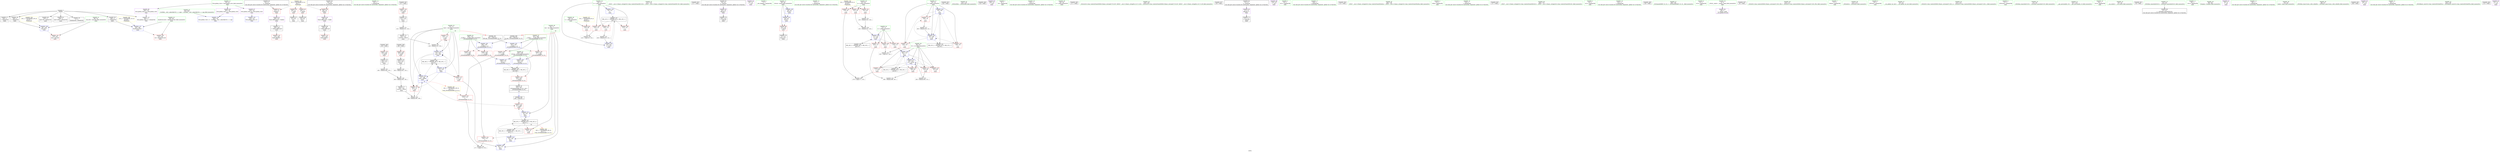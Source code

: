 digraph "SVFG" {
	label="SVFG";

	Node0x5645b728f0c0 [shape=record,color=grey,label="{NodeID: 0\nNullPtr}"];
	Node0x5645b728f0c0 -> Node0x5645b72aa910[style=solid];
	Node0x5645b728f0c0 -> Node0x5645b72aaa10[style=solid];
	Node0x5645b728f0c0 -> Node0x5645b72aaae0[style=solid];
	Node0x5645b728f0c0 -> Node0x5645b72aabb0[style=solid];
	Node0x5645b728f0c0 -> Node0x5645b72aac80[style=solid];
	Node0x5645b728f0c0 -> Node0x5645b72aad50[style=solid];
	Node0x5645b728f0c0 -> Node0x5645b72afcf0[style=solid];
	Node0x5645b72a9a60 [shape=record,color=red,label="{NodeID: 97\n107\<--23\nvtable4\<--\nmain\n}"];
	Node0x5645b72a9a60 -> Node0x5645b72ac730[style=solid];
	Node0x5645b72a7280 [shape=record,color=green,label="{NodeID: 14\n95\<--1\n\<--dummyObj\nCan only get source location for instruction, argument, global var or function.}"];
	Node0x5645b72a95a0 [shape=record,color=red,label="{NodeID: 111\n155\<--74\n\<--sum\nmain\n}"];
	Node0x5645b72a95a0 -> Node0x5645b72b5440[style=solid];
	Node0x5645b72a7f90 [shape=record,color=green,label="{NodeID: 28\n60\<--61\nt\<--t_field_insensitive\nmain\n}"];
	Node0x5645b72a7f90 -> Node0x5645b72a9c00[style=solid];
	Node0x5645b72d0180 [shape=record,color=black,label="{NodeID: 291\n263 = PHI(74, )\n0th arg _ZSt3maxIxERKT_S2_S2_ }"];
	Node0x5645b72d0180 -> Node0x5645b72b0bc0[style=solid];
	Node0x5645b72af300 [shape=record,color=red,label="{NodeID: 125\n183\<--182\n\<--call26\nmain\n}"];
	Node0x5645b72af300 -> Node0x5645b72ab9a0[style=solid];
	Node0x5645b72a8b80 [shape=record,color=green,label="{NodeID: 42\n115\<--116\n_ZNSt7__cxx1112basic_stringIcSt11char_traitsIcESaIcEEC1Ev\<--_ZNSt7__cxx1112basic_stringIcSt11char_traitsIcESaIcEEC1Ev_field_insensitive\n}"];
	Node0x5645b72d19c0 [shape=record,color=black,label="{NodeID: 305\n217 = PHI()\n}"];
	Node0x5645b72b52c0 [shape=record,color=grey,label="{NodeID: 222\n226 = Binary(225, 121, )\n}"];
	Node0x5645b72b52c0 -> Node0x5645b72b0a20[style=solid];
	Node0x5645b72afec0 [shape=record,color=blue,label="{NodeID: 139\n70\<--121\nz\<--\nmain\n}"];
	Node0x5645b72afec0 -> Node0x5645b72bd1f0[style=dashed];
	Node0x5645b72aa910 [shape=record,color=black,label="{NodeID: 56\n2\<--3\ndummyVal\<--dummyVal\n}"];
	Node0x5645b72b67c0 [shape=record,color=grey,label="{NodeID: 236\n125 = cmp(123, 124, )\n}"];
	Node0x5645b72b0a20 [shape=record,color=blue,label="{NodeID: 153\n70\<--226\nz\<--inc53\nmain\n}"];
	Node0x5645b72b0a20 -> Node0x5645b72bd1f0[style=dashed];
	Node0x5645b72ab590 [shape=record,color=black,label="{NodeID: 70\n103\<--102\n\<--add.ptr\nmain\n}"];
	Node0x5645b72ac0f0 [shape=record,color=purple,label="{NodeID: 84\n92\<--15\n\<--.str.3\nmain\n}"];
	Node0x5645b728f410 [shape=record,color=green,label="{NodeID: 1\n7\<--1\n__dso_handle\<--dummyObj\nGlob }"];
	Node0x5645b72a9b30 [shape=record,color=red,label="{NodeID: 98\n231\<--58\n\<--retval\nmain\n}"];
	Node0x5645b72a9b30 -> Node0x5645b72abc10[style=solid];
	Node0x5645b72a7350 [shape=record,color=green,label="{NodeID: 15\n121\<--1\n\<--dummyObj\nCan only get source location for instruction, argument, global var or function.}"];
	Node0x5645b72a9670 [shape=record,color=red,label="{NodeID: 112\n172\<--74\n\<--sum\nmain\n}"];
	Node0x5645b72a9670 -> Node0x5645b72b0610[style=solid];
	Node0x5645b72a8060 [shape=record,color=green,label="{NodeID: 29\n62\<--63\nn\<--n_field_insensitive\nmain\n}"];
	Node0x5645b72a8060 -> Node0x5645b72a9cd0[style=solid];
	Node0x5645b72a8060 -> Node0x5645b72a9da0[style=solid];
	Node0x5645b72a8060 -> Node0x5645b72a9e70[style=solid];
	Node0x5645b72d0c60 [shape=record,color=black,label="{NodeID: 292\n104 = PHI()\n}"];
	Node0x5645b72af3d0 [shape=record,color=red,label="{NodeID: 126\n190\<--189\n\<--call31\nmain\n}"];
	Node0x5645b72af3d0 -> Node0x5645b72aba70[style=solid];
	Node0x5645b72a8c80 [shape=record,color=green,label="{NodeID: 43\n118\<--119\n_ZNSirsERx\<--_ZNSirsERx_field_insensitive\n}"];
	Node0x5645b72d1ac0 [shape=record,color=black,label="{NodeID: 306\n219 = PHI()\n}"];
	Node0x5645b72b5440 [shape=record,color=grey,label="{NodeID: 223\n156 = Binary(155, 154, )\n}"];
	Node0x5645b72b5440 -> Node0x5645b72b02d0[style=solid];
	Node0x5645b72aff90 [shape=record,color=blue,label="{NodeID: 140\n72\<--135\nx\<--sub\nmain\n}"];
	Node0x5645b72aff90 -> Node0x5645b72a9330[style=dashed];
	Node0x5645b72aff90 -> Node0x5645b72a9400[style=dashed];
	Node0x5645b72aff90 -> Node0x5645b72a94d0[style=dashed];
	Node0x5645b72aff90 -> Node0x5645b72bd6f0[style=dashed];
	Node0x5645b72aaa10 [shape=record,color=black,label="{NodeID: 57\n163\<--3\n\<--dummyVal\nmain\n}"];
	Node0x5645b72bd1f0 [shape=record,color=black,label="{NodeID: 237\nMR_14V_3 = PHI(MR_14V_4, MR_14V_2, )\npts\{71 \}\n}"];
	Node0x5645b72bd1f0 -> Node0x5645b72aa0e0[style=dashed];
	Node0x5645b72bd1f0 -> Node0x5645b72a9190[style=dashed];
	Node0x5645b72bd1f0 -> Node0x5645b72a9260[style=dashed];
	Node0x5645b72bd1f0 -> Node0x5645b72b0a20[style=dashed];
	Node0x5645b72b0af0 [shape=record,color=blue,label="{NodeID: 154\n58\<--83\nretval\<--\nmain\n}"];
	Node0x5645b72b0af0 -> Node0x5645b72a9b30[style=dashed];
	Node0x5645b72ab660 [shape=record,color=black,label="{NodeID: 71\n109\<--108\n\<--vbase.offset.ptr5\nmain\n}"];
	Node0x5645b72ab660 -> Node0x5645b72af160[style=solid];
	Node0x5645b72ac1c0 [shape=record,color=purple,label="{NodeID: 85\n208\<--24\n\<--.str.4\nmain\n}"];
	Node0x5645b7290d40 [shape=record,color=green,label="{NodeID: 2\n8\<--1\n.str\<--dummyObj\nGlob }"];
	Node0x5645b72a9c00 [shape=record,color=red,label="{NodeID: 99\n124\<--60\n\<--t\nmain\n}"];
	Node0x5645b72a9c00 -> Node0x5645b72b67c0[style=solid];
	Node0x5645b72a7420 [shape=record,color=green,label="{NodeID: 16\n134\<--1\n\<--dummyObj\nCan only get source location for instruction, argument, global var or function.}"];
	Node0x5645b72a9740 [shape=record,color=red,label="{NodeID: 113\n195\<--74\n\<--sum\nmain\n}"];
	Node0x5645b72a9740 -> Node0x5645b72b5bc0[style=solid];
	Node0x5645b72a8130 [shape=record,color=green,label="{NodeID: 30\n64\<--65\ns\<--s_field_insensitive\nmain\n}"];
	Node0x5645b72d0d60 [shape=record,color=black,label="{NodeID: 293\n117 = PHI()\n}"];
	Node0x5645b72af4a0 [shape=record,color=red,label="{NodeID: 127\n201\<--198\n\<--call38\nmain\n}"];
	Node0x5645b72af4a0 -> Node0x5645b72b0880[style=solid];
	Node0x5645b72a8d80 [shape=record,color=green,label="{NodeID: 44\n129\<--130\n_ZStrsIcSt11char_traitsIcESaIcEERSt13basic_istreamIT_T0_ES7_RNSt7__cxx1112basic_stringIS4_S5_T1_EE\<--_ZStrsIcSt11char_traitsIcESaIcEERSt13basic_istreamIT_T0_ES7_RNSt7__cxx1112basic_stringIS4_S5_T1_EE_field_insensitive\n}"];
	Node0x5645b72d2290 [shape=record,color=black,label="{NodeID: 307\n220 = PHI()\n}"];
	Node0x5645b72b55c0 [shape=record,color=grey,label="{NodeID: 224\n188 = Binary(186, 187, )\n}"];
	Node0x5645b72b0060 [shape=record,color=blue,label="{NodeID: 141\n74\<--138\nsum\<--\nmain\n}"];
	Node0x5645b72b0060 -> Node0x5645b72a95a0[style=dashed];
	Node0x5645b72b0060 -> Node0x5645b72a9670[style=dashed];
	Node0x5645b72b0060 -> Node0x5645b72a9740[style=dashed];
	Node0x5645b72b0060 -> Node0x5645b72b02d0[style=dashed];
	Node0x5645b72b0060 -> Node0x5645b72b07b0[style=dashed];
	Node0x5645b72b0060 -> Node0x5645b72bdbf0[style=dashed];
	Node0x5645b72aaae0 [shape=record,color=black,label="{NodeID: 58\n164\<--3\n\<--dummyVal\nmain\n}"];
	Node0x5645b72aaae0 -> Node0x5645b72b0470[style=solid];
	Node0x5645b72bd6f0 [shape=record,color=black,label="{NodeID: 238\nMR_16V_2 = PHI(MR_16V_3, MR_16V_1, )\npts\{73 \}\n}"];
	Node0x5645b72bd6f0 -> Node0x5645b72aff90[style=dashed];
	Node0x5645b72b0bc0 [shape=record,color=blue,label="{NodeID: 155\n267\<--263\n__a.addr\<--__a\n_ZSt3maxIxERKT_S2_S2_\n}"];
	Node0x5645b72b0bc0 -> Node0x5645b72af640[style=dashed];
	Node0x5645b72b0bc0 -> Node0x5645b72af710[style=dashed];
	Node0x5645b72ab730 [shape=record,color=black,label="{NodeID: 72\n112\<--111\n\<--add.ptr7\nmain\n}"];
	Node0x5645b72ac290 [shape=record,color=purple,label="{NodeID: 86\n216\<--26\n\<--.str.5\nmain\n}"];
	Node0x5645b7290dd0 [shape=record,color=green,label="{NodeID: 3\n10\<--1\n.str.1\<--dummyObj\nGlob }"];
	Node0x5645b72a9cd0 [shape=record,color=red,label="{NodeID: 100\n131\<--62\n\<--n\nmain\n}"];
	Node0x5645b72a9cd0 -> Node0x5645b72b58c0[style=solid];
	Node0x5645b72a74f0 [shape=record,color=green,label="{NodeID: 17\n138\<--1\n\<--dummyObj\nCan only get source location for instruction, argument, global var or function.}"];
	Node0x5645b72a9810 [shape=record,color=red,label="{NodeID: 114\n218\<--76\n\<--mx\nmain\n}"];
	Node0x5645b72a8200 [shape=record,color=green,label="{NodeID: 31\n66\<--67\nexn.slot\<--exn.slot_field_insensitive\nmain\n}"];
	Node0x5645b72a8200 -> Node0x5645b72a9f40[style=solid];
	Node0x5645b72a8200 -> Node0x5645b72b0470[style=solid];
	Node0x5645b72d0e60 [shape=record,color=black,label="{NodeID: 294\n113 = PHI()\n}"];
	Node0x5645b72af570 [shape=record,color=red,label="{NodeID: 128\n285\<--265\n\<--retval\n_ZSt3maxIxERKT_S2_S2_\n}"];
	Node0x5645b72af570 -> Node0x5645b72abce0[style=solid];
	Node0x5645b72a8e80 [shape=record,color=green,label="{NodeID: 45\n148\<--149\n_ZNSt7__cxx1112basic_stringIcSt11char_traitsIcESaIcEEixEm\<--_ZNSt7__cxx1112basic_stringIcSt11char_traitsIcESaIcEEixEm_field_insensitive\n}"];
	Node0x5645b72d2390 [shape=record,color=black,label="{NodeID: 308\n264 = PHI(76, )\n1st arg _ZSt3maxIxERKT_S2_S2_ }"];
	Node0x5645b72d2390 -> Node0x5645b72b0c90[style=solid];
	Node0x5645b72b5740 [shape=record,color=grey,label="{NodeID: 225\n205 = Binary(204, 121, )\n}"];
	Node0x5645b72b5740 -> Node0x5645b72b0950[style=solid];
	Node0x5645b72b0130 [shape=record,color=blue,label="{NodeID: 142\n76\<--138\nmx\<--\nmain\n}"];
	Node0x5645b72b0130 -> Node0x5645b72b0610[style=dashed];
	Node0x5645b72aabb0 [shape=record,color=black,label="{NodeID: 59\n166\<--3\n\<--dummyVal\nmain\n}"];
	Node0x5645b72aabb0 -> Node0x5645b72b0540[style=solid];
	Node0x5645b72bdbf0 [shape=record,color=black,label="{NodeID: 239\nMR_18V_2 = PHI(MR_18V_6, MR_18V_1, )\npts\{75 \}\n}"];
	Node0x5645b72bdbf0 -> Node0x5645b72b0060[style=dashed];
	Node0x5645b72b0c90 [shape=record,color=blue,label="{NodeID: 156\n269\<--264\n__b.addr\<--__b\n_ZSt3maxIxERKT_S2_S2_\n}"];
	Node0x5645b72b0c90 -> Node0x5645b72af7e0[style=dashed];
	Node0x5645b72b0c90 -> Node0x5645b72af8b0[style=dashed];
	Node0x5645b72ab800 [shape=record,color=black,label="{NodeID: 73\n151\<--150\nconv\<--\nmain\n}"];
	Node0x5645b72ab800 -> Node0x5645b72b5140[style=solid];
	Node0x5645b72ac360 [shape=record,color=purple,label="{NodeID: 87\n302\<--28\nllvm.global_ctors_0\<--llvm.global_ctors\nGlob }"];
	Node0x5645b72ac360 -> Node0x5645b72afb20[style=solid];
	Node0x5645b7290e80 [shape=record,color=green,label="{NodeID: 4\n12\<--1\nstdin\<--dummyObj\nGlob }"];
	Node0x5645b72c48f0 [shape=record,color=yellow,style=double,label="{NodeID: 267\n18V_1 = ENCHI(MR_18V_0)\npts\{75 \}\nFun[_ZSt3maxIxERKT_S2_S2_]}"];
	Node0x5645b72c48f0 -> Node0x5645b72af980[style=dashed];
	Node0x5645b72a9da0 [shape=record,color=red,label="{NodeID: 101\n132\<--62\n\<--n\nmain\n}"];
	Node0x5645b72a9da0 -> Node0x5645b72b6040[style=solid];
	Node0x5645b72a75c0 [shape=record,color=green,label="{NodeID: 18\n153\<--1\n\<--dummyObj\nCan only get source location for instruction, argument, global var or function.}"];
	Node0x5645b72aeb60 [shape=record,color=red,label="{NodeID: 115\n142\<--78\n\<--i\nmain\n}"];
	Node0x5645b72aeb60 -> Node0x5645b72b6640[style=solid];
	Node0x5645b72a82d0 [shape=record,color=green,label="{NodeID: 32\n68\<--69\nehselector.slot\<--ehselector.slot_field_insensitive\nmain\n}"];
	Node0x5645b72a82d0 -> Node0x5645b72aa010[style=solid];
	Node0x5645b72a82d0 -> Node0x5645b72b0540[style=solid];
	Node0x5645b72d0f60 [shape=record,color=black,label="{NodeID: 295\n127 = PHI()\n}"];
	Node0x5645b72af640 [shape=record,color=red,label="{NodeID: 129\n273\<--267\n\<--__a.addr\n_ZSt3maxIxERKT_S2_S2_\n}"];
	Node0x5645b72af640 -> Node0x5645b72af980[style=solid];
	Node0x5645b72a8f80 [shape=record,color=green,label="{NodeID: 46\n169\<--170\n_ZNSt7__cxx1112basic_stringIcSt11char_traitsIcESaIcEED1Ev\<--_ZNSt7__cxx1112basic_stringIcSt11char_traitsIcESaIcEED1Ev_field_insensitive\n}"];
	Node0x5645b72b58c0 [shape=record,color=grey,label="{NodeID: 226\n135 = Binary(131, 133, )\n}"];
	Node0x5645b72b58c0 -> Node0x5645b72aff90[style=solid];
	Node0x5645b72b0200 [shape=record,color=blue,label="{NodeID: 143\n78\<--138\ni\<--\nmain\n}"];
	Node0x5645b72b0200 -> Node0x5645b72aeb60[style=dashed];
	Node0x5645b72b0200 -> Node0x5645b72aebf0[style=dashed];
	Node0x5645b72b0200 -> Node0x5645b72aec80[style=dashed];
	Node0x5645b72b0200 -> Node0x5645b72b03a0[style=dashed];
	Node0x5645b72b0200 -> Node0x5645b72be5f0[style=dashed];
	Node0x5645b72aac80 [shape=record,color=black,label="{NodeID: 60\n235\<--3\nlpad.val\<--dummyVal\nmain\n}"];
	Node0x5645b72be0f0 [shape=record,color=black,label="{NodeID: 240\nMR_20V_2 = PHI(MR_20V_5, MR_20V_1, )\npts\{77 \}\n}"];
	Node0x5645b72be0f0 -> Node0x5645b72b0130[style=dashed];
	Node0x5645b72b0d60 [shape=record,color=blue,label="{NodeID: 157\n265\<--279\nretval\<--\n_ZSt3maxIxERKT_S2_S2_\n}"];
	Node0x5645b72b0d60 -> Node0x5645b72bf9f0[style=dashed];
	Node0x5645b72ab8d0 [shape=record,color=black,label="{NodeID: 74\n154\<--152\nconv20\<--sub19\nmain\n}"];
	Node0x5645b72ab8d0 -> Node0x5645b72b5440[style=solid];
	Node0x5645b72ac460 [shape=record,color=purple,label="{NodeID: 88\n303\<--28\nllvm.global_ctors_1\<--llvm.global_ctors\nGlob }"];
	Node0x5645b72ac460 -> Node0x5645b72afbf0[style=solid];
	Node0x5645b7290f10 [shape=record,color=green,label="{NodeID: 5\n13\<--1\n.str.2\<--dummyObj\nGlob }"];
	Node0x5645b72c4a00 [shape=record,color=yellow,style=double,label="{NodeID: 268\n20V_1 = ENCHI(MR_20V_0)\npts\{77 \}\nFun[_ZSt3maxIxERKT_S2_S2_]}"];
	Node0x5645b72c4a00 -> Node0x5645b72afa50[style=dashed];
	Node0x5645b72a9e70 [shape=record,color=red,label="{NodeID: 102\n178\<--62\n\<--n\nmain\n}"];
	Node0x5645b72a9e70 -> Node0x5645b72b6340[style=solid];
	Node0x5645b72a76c0 [shape=record,color=green,label="{NodeID: 19\n221\<--1\n\<--dummyObj\nCan only get source location for instruction, argument, global var or function.}"];
	Node0x5645b72aebf0 [shape=record,color=red,label="{NodeID: 116\n146\<--78\n\<--i\nmain\n}"];
	Node0x5645b72a83a0 [shape=record,color=green,label="{NodeID: 33\n70\<--71\nz\<--z_field_insensitive\nmain\n}"];
	Node0x5645b72a83a0 -> Node0x5645b72aa0e0[style=solid];
	Node0x5645b72a83a0 -> Node0x5645b72a9190[style=solid];
	Node0x5645b72a83a0 -> Node0x5645b72a9260[style=solid];
	Node0x5645b72a83a0 -> Node0x5645b72afec0[style=solid];
	Node0x5645b72a83a0 -> Node0x5645b72b0a20[style=solid];
	Node0x5645b72d10c0 [shape=record,color=black,label="{NodeID: 296\n128 = PHI()\n}"];
	Node0x5645b72af710 [shape=record,color=red,label="{NodeID: 130\n282\<--267\n\<--__a.addr\n_ZSt3maxIxERKT_S2_S2_\n}"];
	Node0x5645b72af710 -> Node0x5645b72b0e30[style=solid];
	Node0x5645b72a9080 [shape=record,color=green,label="{NodeID: 47\n199\<--200\n_ZSt3maxIxERKT_S2_S2_\<--_ZSt3maxIxERKT_S2_S2__field_insensitive\n}"];
	Node0x5645b72b5a40 [shape=record,color=grey,label="{NodeID: 227\n160 = Binary(159, 121, )\n}"];
	Node0x5645b72b5a40 -> Node0x5645b72b03a0[style=solid];
	Node0x5645b72b02d0 [shape=record,color=blue,label="{NodeID: 144\n74\<--156\nsum\<--add\nmain\n}"];
	Node0x5645b72b02d0 -> Node0x5645b72a95a0[style=dashed];
	Node0x5645b72b02d0 -> Node0x5645b72a9670[style=dashed];
	Node0x5645b72b02d0 -> Node0x5645b72a9740[style=dashed];
	Node0x5645b72b02d0 -> Node0x5645b72b02d0[style=dashed];
	Node0x5645b72b02d0 -> Node0x5645b72b07b0[style=dashed];
	Node0x5645b72b02d0 -> Node0x5645b72bdbf0[style=dashed];
	Node0x5645b72aad50 [shape=record,color=black,label="{NodeID: 61\n236\<--3\nlpad.val55\<--dummyVal\nmain\n}"];
	Node0x5645b72be5f0 [shape=record,color=black,label="{NodeID: 241\nMR_22V_2 = PHI(MR_22V_4, MR_22V_1, )\npts\{79 \}\n}"];
	Node0x5645b72be5f0 -> Node0x5645b72b0200[style=dashed];
	Node0x5645b72b0e30 [shape=record,color=blue,label="{NodeID: 158\n265\<--282\nretval\<--\n_ZSt3maxIxERKT_S2_S2_\n}"];
	Node0x5645b72b0e30 -> Node0x5645b72bf9f0[style=dashed];
	Node0x5645b72ab9a0 [shape=record,color=black,label="{NodeID: 75\n184\<--183\nconv27\<--\nmain\n}"];
	Node0x5645b72ab9a0 -> Node0x5645b72b61c0[style=solid];
	Node0x5645b72c2bf0 [shape=record,color=yellow,style=double,label="{NodeID: 255\n2V_1 = ENCHI(MR_2V_0)\npts\{1 \}\nFun[main]}"];
	Node0x5645b72c2bf0 -> Node0x5645b72ac9a0[style=dashed];
	Node0x5645b72c2bf0 -> Node0x5645b72aca70[style=dashed];
	Node0x5645b72c2bf0 -> Node0x5645b72a9990[style=dashed];
	Node0x5645b72c2bf0 -> Node0x5645b72a9a60[style=dashed];
	Node0x5645b72ac560 [shape=record,color=purple,label="{NodeID: 89\n304\<--28\nllvm.global_ctors_2\<--llvm.global_ctors\nGlob }"];
	Node0x5645b72ac560 -> Node0x5645b72afcf0[style=solid];
	Node0x5645b7290fa0 [shape=record,color=green,label="{NodeID: 6\n15\<--1\n.str.3\<--dummyObj\nGlob }"];
	Node0x5645b72a9f40 [shape=record,color=red,label="{NodeID: 103\n233\<--66\nexn\<--exn.slot\nmain\n}"];
	Node0x5645b72a77c0 [shape=record,color=green,label="{NodeID: 20\n4\<--6\n_ZStL8__ioinit\<--_ZStL8__ioinit_field_insensitive\nGlob }"];
	Node0x5645b72a77c0 -> Node0x5645b72abdb0[style=solid];
	Node0x5645b72aec80 [shape=record,color=red,label="{NodeID: 117\n159\<--78\n\<--i\nmain\n}"];
	Node0x5645b72aec80 -> Node0x5645b72b5a40[style=solid];
	Node0x5645b72a8470 [shape=record,color=green,label="{NodeID: 34\n72\<--73\nx\<--x_field_insensitive\nmain\n}"];
	Node0x5645b72a8470 -> Node0x5645b72a9330[style=solid];
	Node0x5645b72a8470 -> Node0x5645b72a9400[style=solid];
	Node0x5645b72a8470 -> Node0x5645b72a94d0[style=solid];
	Node0x5645b72a8470 -> Node0x5645b72aff90[style=solid];
	Node0x5645b72d1190 [shape=record,color=black,label="{NodeID: 297\n40 = PHI()\n}"];
	Node0x5645b72af7e0 [shape=record,color=red,label="{NodeID: 131\n275\<--269\n\<--__b.addr\n_ZSt3maxIxERKT_S2_S2_\n}"];
	Node0x5645b72af7e0 -> Node0x5645b72afa50[style=solid];
	Node0x5645b72aa1a0 [shape=record,color=green,label="{NodeID: 48\n210\<--211\n_ZStlsISt11char_traitsIcEERSt13basic_ostreamIcT_ES5_PKc\<--_ZStlsISt11char_traitsIcEERSt13basic_ostreamIcT_ES5_PKc_field_insensitive\n}"];
	Node0x5645b72b5bc0 [shape=record,color=grey,label="{NodeID: 228\n196 = Binary(195, 194, )\n}"];
	Node0x5645b72b5bc0 -> Node0x5645b72b07b0[style=solid];
	Node0x5645b72b03a0 [shape=record,color=blue,label="{NodeID: 145\n78\<--160\ni\<--inc\nmain\n}"];
	Node0x5645b72b03a0 -> Node0x5645b72aeb60[style=dashed];
	Node0x5645b72b03a0 -> Node0x5645b72aebf0[style=dashed];
	Node0x5645b72b03a0 -> Node0x5645b72aec80[style=dashed];
	Node0x5645b72b03a0 -> Node0x5645b72b03a0[style=dashed];
	Node0x5645b72b03a0 -> Node0x5645b72be5f0[style=dashed];
	Node0x5645b72aae20 [shape=record,color=black,label="{NodeID: 62\n19\<--18\n\<--_ZSt3cin\nCan only get source location for instruction, argument, global var or function.}"];
	Node0x5645b72aae20 -> Node0x5645b72ac800[style=solid];
	Node0x5645b72beaf0 [shape=record,color=black,label="{NodeID: 242\nMR_24V_2 = PHI(MR_24V_4, MR_24V_1, )\npts\{81 \}\n}"];
	Node0x5645b72beaf0 -> Node0x5645b72b06e0[style=dashed];
	Node0x5645b72aba70 [shape=record,color=black,label="{NodeID: 76\n191\<--190\nconv32\<--\nmain\n}"];
	Node0x5645b72aba70 -> Node0x5645b72b5d40[style=solid];
	Node0x5645b72ac660 [shape=record,color=purple,label="{NodeID: 90\n99\<--98\nvbase.offset.ptr\<--vtable\nmain\n}"];
	Node0x5645b72ac660 -> Node0x5645b72ab4c0[style=solid];
	Node0x5645b72a6e90 [shape=record,color=green,label="{NodeID: 7\n17\<--1\nstdout\<--dummyObj\nGlob }"];
	Node0x5645b72aa010 [shape=record,color=red,label="{NodeID: 104\n234\<--68\nsel\<--ehselector.slot\nmain\n}"];
	Node0x5645b72a78c0 [shape=record,color=green,label="{NodeID: 21\n28\<--32\nllvm.global_ctors\<--llvm.global_ctors_field_insensitive\nGlob }"];
	Node0x5645b72a78c0 -> Node0x5645b72ac360[style=solid];
	Node0x5645b72a78c0 -> Node0x5645b72ac460[style=solid];
	Node0x5645b72a78c0 -> Node0x5645b72ac560[style=solid];
	Node0x5645b72aed50 [shape=record,color=red,label="{NodeID: 118\n177\<--80\n\<--i21\nmain\n}"];
	Node0x5645b72aed50 -> Node0x5645b72b6340[style=solid];
	Node0x5645b72a8540 [shape=record,color=green,label="{NodeID: 35\n74\<--75\nsum\<--sum_field_insensitive\nmain\n|{|<s6>16}}"];
	Node0x5645b72a8540 -> Node0x5645b72a95a0[style=solid];
	Node0x5645b72a8540 -> Node0x5645b72a9670[style=solid];
	Node0x5645b72a8540 -> Node0x5645b72a9740[style=solid];
	Node0x5645b72a8540 -> Node0x5645b72b0060[style=solid];
	Node0x5645b72a8540 -> Node0x5645b72b02d0[style=solid];
	Node0x5645b72a8540 -> Node0x5645b72b07b0[style=solid];
	Node0x5645b72a8540:s6 -> Node0x5645b72d0180[style=solid,color=red];
	Node0x5645b72d1260 [shape=record,color=black,label="{NodeID: 298\n182 = PHI()\n}"];
	Node0x5645b72d1260 -> Node0x5645b72af300[style=solid];
	Node0x5645b72af8b0 [shape=record,color=red,label="{NodeID: 132\n279\<--269\n\<--__b.addr\n_ZSt3maxIxERKT_S2_S2_\n}"];
	Node0x5645b72af8b0 -> Node0x5645b72b0d60[style=solid];
	Node0x5645b72aa2a0 [shape=record,color=green,label="{NodeID: 49\n214\<--215\n_ZNSolsEx\<--_ZNSolsEx_field_insensitive\n}"];
	Node0x5645b72b5d40 [shape=record,color=grey,label="{NodeID: 229\n192 = Binary(191, 153, )\n}"];
	Node0x5645b72b5d40 -> Node0x5645b72b5ec0[style=solid];
	Node0x5645b72b0470 [shape=record,color=blue,label="{NodeID: 146\n66\<--164\nexn.slot\<--\nmain\n}"];
	Node0x5645b72b0470 -> Node0x5645b72a9f40[style=dashed];
	Node0x5645b72aaf20 [shape=record,color=black,label="{NodeID: 63\n20\<--18\n\<--_ZSt3cin\nCan only get source location for instruction, argument, global var or function.}"];
	Node0x5645b72aaf20 -> Node0x5645b72a9990[style=solid];
	Node0x5645b72abb40 [shape=record,color=black,label="{NodeID: 77\n194\<--193\nconv35\<--sub34\nmain\n}"];
	Node0x5645b72abb40 -> Node0x5645b72b5bc0[style=solid];
	Node0x5645b72c3820 [shape=record,color=yellow,style=double,label="{NodeID: 257\n6V_1 = ENCHI(MR_6V_0)\npts\{61 \}\nFun[main]}"];
	Node0x5645b72c3820 -> Node0x5645b72a9c00[style=dashed];
	Node0x5645b72ac730 [shape=record,color=purple,label="{NodeID: 91\n108\<--107\nvbase.offset.ptr5\<--vtable4\nmain\n}"];
	Node0x5645b72ac730 -> Node0x5645b72ab660[style=solid];
	Node0x5645b72a6f20 [shape=record,color=green,label="{NodeID: 8\n18\<--1\n_ZSt3cin\<--dummyObj\nGlob }"];
	Node0x5645b72aa0e0 [shape=record,color=red,label="{NodeID: 105\n123\<--70\n\<--z\nmain\n}"];
	Node0x5645b72aa0e0 -> Node0x5645b72b67c0[style=solid];
	Node0x5645b72a79c0 [shape=record,color=green,label="{NodeID: 22\n33\<--34\n__cxx_global_var_init\<--__cxx_global_var_init_field_insensitive\n}"];
	Node0x5645b72aee20 [shape=record,color=red,label="{NodeID: 119\n181\<--80\n\<--i21\nmain\n}"];
	Node0x5645b72a8610 [shape=record,color=green,label="{NodeID: 36\n76\<--77\nmx\<--mx_field_insensitive\nmain\n|{|<s4>16}}"];
	Node0x5645b72a8610 -> Node0x5645b72a9810[style=solid];
	Node0x5645b72a8610 -> Node0x5645b72b0130[style=solid];
	Node0x5645b72a8610 -> Node0x5645b72b0610[style=solid];
	Node0x5645b72a8610 -> Node0x5645b72b0880[style=solid];
	Node0x5645b72a8610:s4 -> Node0x5645b72d2390[style=solid,color=red];
	Node0x5645b72d13c0 [shape=record,color=black,label="{NodeID: 299\n189 = PHI()\n}"];
	Node0x5645b72d13c0 -> Node0x5645b72af3d0[style=solid];
	Node0x5645b72af980 [shape=record,color=red,label="{NodeID: 133\n274\<--273\n\<--\n_ZSt3maxIxERKT_S2_S2_\n}"];
	Node0x5645b72af980 -> Node0x5645b72b64c0[style=solid];
	Node0x5645b72aa3a0 [shape=record,color=green,label="{NodeID: 50\n222\<--223\n_ZStlsISt11char_traitsIcEERSt13basic_ostreamIcT_ES5_c\<--_ZStlsISt11char_traitsIcEERSt13basic_ostreamIcT_ES5_c_field_insensitive\n}"];
	Node0x5645b72b5ec0 [shape=record,color=grey,label="{NodeID: 230\n193 = Binary(185, 192, )\n}"];
	Node0x5645b72b5ec0 -> Node0x5645b72abb40[style=solid];
	Node0x5645b72b0540 [shape=record,color=blue,label="{NodeID: 147\n68\<--166\nehselector.slot\<--\nmain\n}"];
	Node0x5645b72b0540 -> Node0x5645b72aa010[style=dashed];
	Node0x5645b72ab020 [shape=record,color=black,label="{NodeID: 64\n22\<--21\n\<--_ZSt4cout\nCan only get source location for instruction, argument, global var or function.}"];
	Node0x5645b72ab020 -> Node0x5645b72ac8d0[style=solid];
	Node0x5645b72abc10 [shape=record,color=black,label="{NodeID: 78\n57\<--231\nmain_ret\<--\nmain\n}"];
	Node0x5645b72c3900 [shape=record,color=yellow,style=double,label="{NodeID: 258\n8V_1 = ENCHI(MR_8V_0)\npts\{63 \}\nFun[main]}"];
	Node0x5645b72c3900 -> Node0x5645b72a9cd0[style=dashed];
	Node0x5645b72c3900 -> Node0x5645b72a9da0[style=dashed];
	Node0x5645b72c3900 -> Node0x5645b72a9e70[style=dashed];
	Node0x5645b72ac800 [shape=record,color=purple,label="{NodeID: 92\n102\<--19\nadd.ptr\<--\nmain\n}"];
	Node0x5645b72ac800 -> Node0x5645b72ab590[style=solid];
	Node0x5645b72a6fb0 [shape=record,color=green,label="{NodeID: 9\n21\<--1\n_ZSt4cout\<--dummyObj\nGlob }"];
	Node0x5645b72a9190 [shape=record,color=red,label="{NodeID: 106\n212\<--70\n\<--z\nmain\n}"];
	Node0x5645b72a7ac0 [shape=record,color=green,label="{NodeID: 23\n37\<--38\n_ZNSt8ios_base4InitC1Ev\<--_ZNSt8ios_base4InitC1Ev_field_insensitive\n}"];
	Node0x5645b72aeef0 [shape=record,color=red,label="{NodeID: 120\n186\<--80\n\<--i21\nmain\n}"];
	Node0x5645b72aeef0 -> Node0x5645b72b55c0[style=solid];
	Node0x5645b72a86e0 [shape=record,color=green,label="{NodeID: 37\n78\<--79\ni\<--i_field_insensitive\nmain\n}"];
	Node0x5645b72a86e0 -> Node0x5645b72aeb60[style=solid];
	Node0x5645b72a86e0 -> Node0x5645b72aebf0[style=solid];
	Node0x5645b72a86e0 -> Node0x5645b72aec80[style=solid];
	Node0x5645b72a86e0 -> Node0x5645b72b0200[style=solid];
	Node0x5645b72a86e0 -> Node0x5645b72b03a0[style=solid];
	Node0x5645b72d14c0 [shape=record,color=black,label="{NodeID: 300\n198 = PHI(262, )\n}"];
	Node0x5645b72d14c0 -> Node0x5645b72af4a0[style=solid];
	Node0x5645b72afa50 [shape=record,color=red,label="{NodeID: 134\n276\<--275\n\<--\n_ZSt3maxIxERKT_S2_S2_\n}"];
	Node0x5645b72afa50 -> Node0x5645b72b64c0[style=solid];
	Node0x5645b72aa4a0 [shape=record,color=green,label="{NodeID: 51\n252\<--253\n__gxx_personality_v0\<--__gxx_personality_v0_field_insensitive\n}"];
	Node0x5645b72b6040 [shape=record,color=grey,label="{NodeID: 231\n133 = Binary(132, 134, )\n}"];
	Node0x5645b72b6040 -> Node0x5645b72b58c0[style=solid];
	Node0x5645b72b0610 [shape=record,color=blue,label="{NodeID: 148\n76\<--172\nmx\<--\nmain\n}"];
	Node0x5645b72b0610 -> Node0x5645b72c03f0[style=dashed];
	Node0x5645b72ab120 [shape=record,color=black,label="{NodeID: 65\n23\<--21\n\<--_ZSt4cout\nCan only get source location for instruction, argument, global var or function.}"];
	Node0x5645b72ab120 -> Node0x5645b72a9a60[style=solid];
	Node0x5645b72bf9f0 [shape=record,color=black,label="{NodeID: 245\nMR_28V_3 = PHI(MR_28V_4, MR_28V_2, )\npts\{266 \}\n}"];
	Node0x5645b72bf9f0 -> Node0x5645b72af570[style=dashed];
	Node0x5645b72abce0 [shape=record,color=black,label="{NodeID: 79\n262\<--285\n_ZSt3maxIxERKT_S2_S2__ret\<--\n_ZSt3maxIxERKT_S2_S2_\n|{<s0>16}}"];
	Node0x5645b72abce0:s0 -> Node0x5645b72d14c0[style=solid,color=blue];
	Node0x5645b72c39e0 [shape=record,color=yellow,style=double,label="{NodeID: 259\n10V_1 = ENCHI(MR_10V_0)\npts\{67 \}\nFun[main]}"];
	Node0x5645b72c39e0 -> Node0x5645b72b0470[style=dashed];
	Node0x5645b72ac8d0 [shape=record,color=purple,label="{NodeID: 93\n111\<--22\nadd.ptr7\<--\nmain\n}"];
	Node0x5645b72ac8d0 -> Node0x5645b72ab730[style=solid];
	Node0x5645b72a7040 [shape=record,color=green,label="{NodeID: 10\n24\<--1\n.str.4\<--dummyObj\nGlob }"];
	Node0x5645b72a9260 [shape=record,color=red,label="{NodeID: 107\n225\<--70\n\<--z\nmain\n}"];
	Node0x5645b72a9260 -> Node0x5645b72b52c0[style=solid];
	Node0x5645b72a7bc0 [shape=record,color=green,label="{NodeID: 24\n43\<--44\n__cxa_atexit\<--__cxa_atexit_field_insensitive\n}"];
	Node0x5645b72aefc0 [shape=record,color=red,label="{NodeID: 121\n204\<--80\n\<--i21\nmain\n}"];
	Node0x5645b72aefc0 -> Node0x5645b72b5740[style=solid];
	Node0x5645b72a87b0 [shape=record,color=green,label="{NodeID: 38\n80\<--81\ni21\<--i21_field_insensitive\nmain\n}"];
	Node0x5645b72a87b0 -> Node0x5645b72aed50[style=solid];
	Node0x5645b72a87b0 -> Node0x5645b72aee20[style=solid];
	Node0x5645b72a87b0 -> Node0x5645b72aeef0[style=solid];
	Node0x5645b72a87b0 -> Node0x5645b72aefc0[style=solid];
	Node0x5645b72a87b0 -> Node0x5645b72b06e0[style=solid];
	Node0x5645b72a87b0 -> Node0x5645b72b0950[style=solid];
	Node0x5645b72d1650 [shape=record,color=black,label="{NodeID: 301\n94 = PHI()\n}"];
	Node0x5645b72afb20 [shape=record,color=blue,label="{NodeID: 135\n302\<--29\nllvm.global_ctors_0\<--\nGlob }"];
	Node0x5645b72aa5a0 [shape=record,color=green,label="{NodeID: 52\n265\<--266\nretval\<--retval_field_insensitive\n_ZSt3maxIxERKT_S2_S2_\n}"];
	Node0x5645b72aa5a0 -> Node0x5645b72af570[style=solid];
	Node0x5645b72aa5a0 -> Node0x5645b72b0d60[style=solid];
	Node0x5645b72aa5a0 -> Node0x5645b72b0e30[style=solid];
	Node0x5645b72b61c0 [shape=record,color=grey,label="{NodeID: 232\n185 = Binary(184, 153, )\n}"];
	Node0x5645b72b61c0 -> Node0x5645b72b5ec0[style=solid];
	Node0x5645b72b06e0 [shape=record,color=blue,label="{NodeID: 149\n80\<--174\ni21\<--\nmain\n}"];
	Node0x5645b72b06e0 -> Node0x5645b72aed50[style=dashed];
	Node0x5645b72b06e0 -> Node0x5645b72aee20[style=dashed];
	Node0x5645b72b06e0 -> Node0x5645b72aeef0[style=dashed];
	Node0x5645b72b06e0 -> Node0x5645b72aefc0[style=dashed];
	Node0x5645b72b06e0 -> Node0x5645b72b0950[style=dashed];
	Node0x5645b72b06e0 -> Node0x5645b72beaf0[style=dashed];
	Node0x5645b72ab220 [shape=record,color=black,label="{NodeID: 66\n41\<--42\n\<--_ZNSt8ios_base4InitD1Ev\nCan only get source location for instruction, argument, global var or function.}"];
	Node0x5645b72abdb0 [shape=record,color=purple,label="{NodeID: 80\n39\<--4\n\<--_ZStL8__ioinit\n__cxx_global_var_init\n}"];
	Node0x5645b72c3ac0 [shape=record,color=yellow,style=double,label="{NodeID: 260\n12V_1 = ENCHI(MR_12V_0)\npts\{69 \}\nFun[main]}"];
	Node0x5645b72c3ac0 -> Node0x5645b72b0540[style=dashed];
	Node0x5645b72ac9a0 [shape=record,color=red,label="{NodeID: 94\n84\<--12\n\<--stdin\nmain\n}"];
	Node0x5645b72ac9a0 -> Node0x5645b72ab320[style=solid];
	Node0x5645b72a70d0 [shape=record,color=green,label="{NodeID: 11\n26\<--1\n.str.5\<--dummyObj\nGlob }"];
	Node0x5645b72a9330 [shape=record,color=red,label="{NodeID: 108\n143\<--72\n\<--x\nmain\n}"];
	Node0x5645b72a9330 -> Node0x5645b72b6640[style=solid];
	Node0x5645b72a7cc0 [shape=record,color=green,label="{NodeID: 25\n42\<--48\n_ZNSt8ios_base4InitD1Ev\<--_ZNSt8ios_base4InitD1Ev_field_insensitive\n}"];
	Node0x5645b72a7cc0 -> Node0x5645b72ab220[style=solid];
	Node0x5645b72af090 [shape=record,color=red,label="{NodeID: 122\n101\<--100\nvbase.offset\<--\nmain\n}"];
	Node0x5645b72a8880 [shape=record,color=green,label="{NodeID: 39\n88\<--89\nfreopen\<--freopen_field_insensitive\n}"];
	Node0x5645b72d1720 [shape=record,color=black,label="{NodeID: 302\n147 = PHI()\n}"];
	Node0x5645b72d1720 -> Node0x5645b72af230[style=solid];
	Node0x5645b72afbf0 [shape=record,color=blue,label="{NodeID: 136\n303\<--30\nllvm.global_ctors_1\<--_GLOBAL__sub_I_adarshkr532_1_1.cpp\nGlob }"];
	Node0x5645b72aa670 [shape=record,color=green,label="{NodeID: 53\n267\<--268\n__a.addr\<--__a.addr_field_insensitive\n_ZSt3maxIxERKT_S2_S2_\n}"];
	Node0x5645b72aa670 -> Node0x5645b72af640[style=solid];
	Node0x5645b72aa670 -> Node0x5645b72af710[style=solid];
	Node0x5645b72aa670 -> Node0x5645b72b0bc0[style=solid];
	Node0x5645b72b6340 [shape=record,color=grey,label="{NodeID: 233\n179 = cmp(177, 178, )\n}"];
	Node0x5645b72b07b0 [shape=record,color=blue,label="{NodeID: 150\n74\<--196\nsum\<--add36\nmain\n|{|<s4>16}}"];
	Node0x5645b72b07b0 -> Node0x5645b72a9740[style=dashed];
	Node0x5645b72b07b0 -> Node0x5645b72af4a0[style=dashed];
	Node0x5645b72b07b0 -> Node0x5645b72b07b0[style=dashed];
	Node0x5645b72b07b0 -> Node0x5645b72bdbf0[style=dashed];
	Node0x5645b72b07b0:s4 -> Node0x5645b72c48f0[style=dashed,color=red];
	Node0x5645b72ab320 [shape=record,color=black,label="{NodeID: 67\n87\<--84\ncall\<--\nmain\n}"];
	Node0x5645b72c03f0 [shape=record,color=black,label="{NodeID: 247\nMR_20V_5 = PHI(MR_20V_6, MR_20V_4, )\npts\{77 \}\n|{|<s4>16}}"];
	Node0x5645b72c03f0 -> Node0x5645b72a9810[style=dashed];
	Node0x5645b72c03f0 -> Node0x5645b72af4a0[style=dashed];
	Node0x5645b72c03f0 -> Node0x5645b72b0880[style=dashed];
	Node0x5645b72c03f0 -> Node0x5645b72be0f0[style=dashed];
	Node0x5645b72c03f0:s4 -> Node0x5645b72c4a00[style=dashed,color=red];
	Node0x5645b72abe80 [shape=record,color=purple,label="{NodeID: 81\n85\<--8\n\<--.str\nmain\n}"];
	Node0x5645b72aca70 [shape=record,color=red,label="{NodeID: 95\n90\<--17\n\<--stdout\nmain\n}"];
	Node0x5645b72aca70 -> Node0x5645b72ab3f0[style=solid];
	Node0x5645b72a7160 [shape=record,color=green,label="{NodeID: 12\n29\<--1\n\<--dummyObj\nCan only get source location for instruction, argument, global var or function.}"];
	Node0x5645b72a9400 [shape=record,color=red,label="{NodeID: 109\n174\<--72\n\<--x\nmain\n}"];
	Node0x5645b72a9400 -> Node0x5645b72b06e0[style=solid];
	Node0x5645b72a7dc0 [shape=record,color=green,label="{NodeID: 26\n55\<--56\nmain\<--main_field_insensitive\n}"];
	Node0x5645b72af160 [shape=record,color=red,label="{NodeID: 123\n110\<--109\nvbase.offset6\<--\nmain\n}"];
	Node0x5645b72a8980 [shape=record,color=green,label="{NodeID: 40\n96\<--97\n_ZNSt8ios_base15sync_with_stdioEb\<--_ZNSt8ios_base15sync_with_stdioEb_field_insensitive\n}"];
	Node0x5645b72d17f0 [shape=record,color=black,label="{NodeID: 303\n209 = PHI()\n}"];
	Node0x5645b72afcf0 [shape=record,color=blue, style = dotted,label="{NodeID: 137\n304\<--3\nllvm.global_ctors_2\<--dummyVal\nGlob }"];
	Node0x5645b72aa740 [shape=record,color=green,label="{NodeID: 54\n269\<--270\n__b.addr\<--__b.addr_field_insensitive\n_ZSt3maxIxERKT_S2_S2_\n}"];
	Node0x5645b72aa740 -> Node0x5645b72af7e0[style=solid];
	Node0x5645b72aa740 -> Node0x5645b72af8b0[style=solid];
	Node0x5645b72aa740 -> Node0x5645b72b0c90[style=solid];
	Node0x5645b72b64c0 [shape=record,color=grey,label="{NodeID: 234\n277 = cmp(274, 276, )\n}"];
	Node0x5645b72b0880 [shape=record,color=blue,label="{NodeID: 151\n76\<--201\nmx\<--\nmain\n}"];
	Node0x5645b72b0880 -> Node0x5645b72c03f0[style=dashed];
	Node0x5645b72ab3f0 [shape=record,color=black,label="{NodeID: 68\n93\<--90\ncall1\<--\nmain\n}"];
	Node0x5645b72abf50 [shape=record,color=purple,label="{NodeID: 82\n86\<--10\n\<--.str.1\nmain\n}"];
	Node0x5645b72a9990 [shape=record,color=red,label="{NodeID: 96\n98\<--20\nvtable\<--\nmain\n}"];
	Node0x5645b72a9990 -> Node0x5645b72ac660[style=solid];
	Node0x5645b72a71f0 [shape=record,color=green,label="{NodeID: 13\n83\<--1\n\<--dummyObj\nCan only get source location for instruction, argument, global var or function.}"];
	Node0x5645b72a94d0 [shape=record,color=red,label="{NodeID: 110\n187\<--72\n\<--x\nmain\n}"];
	Node0x5645b72a94d0 -> Node0x5645b72b55c0[style=solid];
	Node0x5645b72a7ec0 [shape=record,color=green,label="{NodeID: 27\n58\<--59\nretval\<--retval_field_insensitive\nmain\n}"];
	Node0x5645b72a7ec0 -> Node0x5645b72a9b30[style=solid];
	Node0x5645b72a7ec0 -> Node0x5645b72afdf0[style=solid];
	Node0x5645b72a7ec0 -> Node0x5645b72b0af0[style=solid];
	Node0x5645b72af230 [shape=record,color=red,label="{NodeID: 124\n150\<--147\n\<--call18\nmain\n}"];
	Node0x5645b72af230 -> Node0x5645b72ab800[style=solid];
	Node0x5645b72a8a80 [shape=record,color=green,label="{NodeID: 41\n105\<--106\n_ZNSt9basic_iosIcSt11char_traitsIcEE3tieEPSo\<--_ZNSt9basic_iosIcSt11char_traitsIcEE3tieEPSo_field_insensitive\n}"];
	Node0x5645b72d18c0 [shape=record,color=black,label="{NodeID: 304\n213 = PHI()\n}"];
	Node0x5645b72b5140 [shape=record,color=grey,label="{NodeID: 221\n152 = Binary(151, 153, )\n}"];
	Node0x5645b72b5140 -> Node0x5645b72ab8d0[style=solid];
	Node0x5645b72afdf0 [shape=record,color=blue,label="{NodeID: 138\n58\<--83\nretval\<--\nmain\n}"];
	Node0x5645b72afdf0 -> Node0x5645b72b0af0[style=dashed];
	Node0x5645b72aa810 [shape=record,color=green,label="{NodeID: 55\n30\<--298\n_GLOBAL__sub_I_adarshkr532_1_1.cpp\<--_GLOBAL__sub_I_adarshkr532_1_1.cpp_field_insensitive\n}"];
	Node0x5645b72aa810 -> Node0x5645b72afbf0[style=solid];
	Node0x5645b72b6640 [shape=record,color=grey,label="{NodeID: 235\n144 = cmp(142, 143, )\n}"];
	Node0x5645b72b0950 [shape=record,color=blue,label="{NodeID: 152\n80\<--205\ni21\<--inc40\nmain\n}"];
	Node0x5645b72b0950 -> Node0x5645b72aed50[style=dashed];
	Node0x5645b72b0950 -> Node0x5645b72aee20[style=dashed];
	Node0x5645b72b0950 -> Node0x5645b72aeef0[style=dashed];
	Node0x5645b72b0950 -> Node0x5645b72aefc0[style=dashed];
	Node0x5645b72b0950 -> Node0x5645b72b0950[style=dashed];
	Node0x5645b72b0950 -> Node0x5645b72beaf0[style=dashed];
	Node0x5645b72ab4c0 [shape=record,color=black,label="{NodeID: 69\n100\<--99\n\<--vbase.offset.ptr\nmain\n}"];
	Node0x5645b72ab4c0 -> Node0x5645b72af090[style=solid];
	Node0x5645b72ac020 [shape=record,color=purple,label="{NodeID: 83\n91\<--13\n\<--.str.2\nmain\n}"];
}
